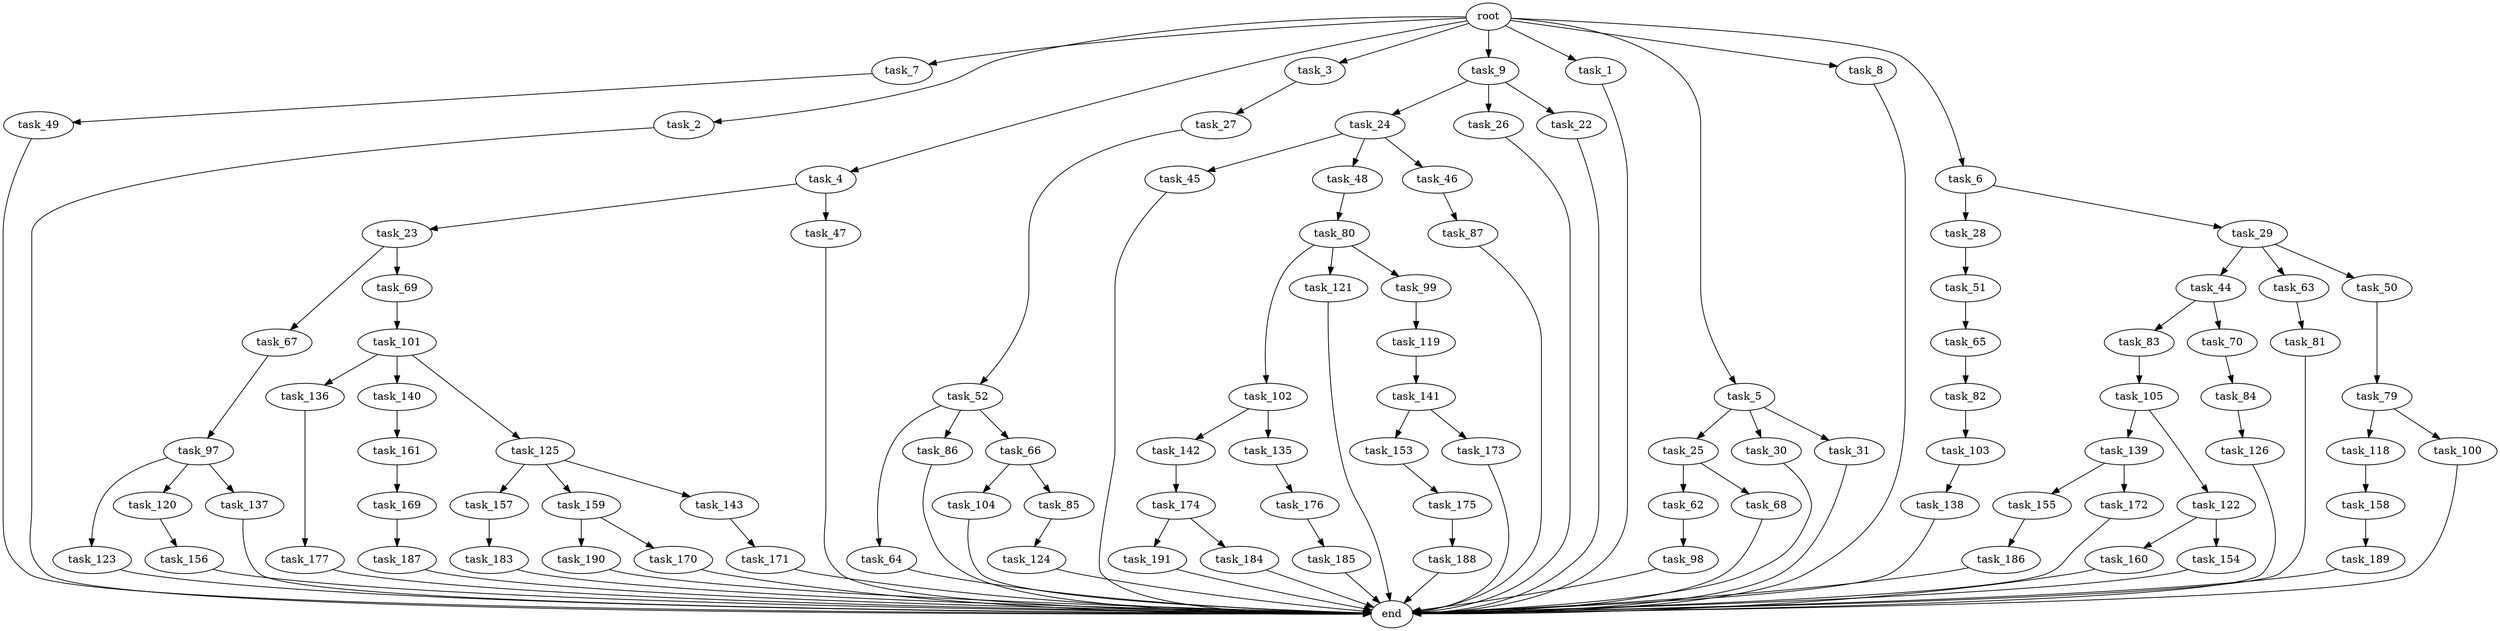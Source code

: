 digraph G {
  task_118 [size="274877906.944000"];
  task_102 [size="154618822.656000"];
  task_65 [size="1099511627.776000"];
  task_176 [size="274877906.944000"];
  task_67 [size="429496729.600000"];
  task_142 [size="274877906.944000"];
  task_156 [size="68719476.736000"];
  task_190 [size="1099511627.776000"];
  task_158 [size="841813590.016000"];
  task_105 [size="429496729.600000"];
  task_119 [size="618475290.624000"];
  task_45 [size="841813590.016000"];
  task_25 [size="274877906.944000"];
  task_44 [size="154618822.656000"];
  task_177 [size="154618822.656000"];
  task_135 [size="274877906.944000"];
  task_170 [size="1099511627.776000"];
  task_82 [size="1391569403.904000"];
  task_139 [size="618475290.624000"];
  task_28 [size="618475290.624000"];
  task_7 [size="2.048000"];
  task_62 [size="68719476.736000"];
  task_49 [size="68719476.736000"];
  task_136 [size="841813590.016000"];
  task_157 [size="841813590.016000"];
  task_103 [size="68719476.736000"];
  task_159 [size="841813590.016000"];
  task_155 [size="154618822.656000"];
  task_121 [size="154618822.656000"];
  task_140 [size="841813590.016000"];
  task_153 [size="618475290.624000"];
  task_122 [size="618475290.624000"];
  task_126 [size="154618822.656000"];
  task_52 [size="68719476.736000"];
  task_2 [size="2.048000"];
  task_191 [size="1391569403.904000"];
  task_186 [size="618475290.624000"];
  task_30 [size="274877906.944000"];
  task_31 [size="274877906.944000"];
  task_169 [size="429496729.600000"];
  task_160 [size="274877906.944000"];
  task_104 [size="274877906.944000"];
  task_4 [size="2.048000"];
  task_48 [size="841813590.016000"];
  task_64 [size="618475290.624000"];
  task_85 [size="274877906.944000"];
  task_80 [size="274877906.944000"];
  task_23 [size="68719476.736000"];
  task_100 [size="274877906.944000"];
  task_138 [size="429496729.600000"];
  task_173 [size="618475290.624000"];
  task_154 [size="274877906.944000"];
  task_172 [size="154618822.656000"];
  task_24 [size="429496729.600000"];
  task_3 [size="2.048000"];
  task_9 [size="2.048000"];
  task_143 [size="841813590.016000"];
  task_174 [size="618475290.624000"];
  task_171 [size="154618822.656000"];
  task_86 [size="618475290.624000"];
  task_189 [size="1717986918.400000"];
  task_101 [size="1099511627.776000"];
  task_1 [size="2.048000"];
  task_26 [size="429496729.600000"];
  task_99 [size="154618822.656000"];
  task_69 [size="429496729.600000"];
  task_46 [size="841813590.016000"];
  task_5 [size="2.048000"];
  end [size="0.000000"];
  task_8 [size="2.048000"];
  task_87 [size="841813590.016000"];
  task_141 [size="1717986918.400000"];
  task_83 [size="429496729.600000"];
  task_63 [size="154618822.656000"];
  task_183 [size="1391569403.904000"];
  task_50 [size="154618822.656000"];
  task_84 [size="68719476.736000"];
  task_47 [size="68719476.736000"];
  task_29 [size="618475290.624000"];
  task_79 [size="841813590.016000"];
  task_97 [size="274877906.944000"];
  root [size="0.000000"];
  task_187 [size="154618822.656000"];
  task_27 [size="1391569403.904000"];
  task_123 [size="274877906.944000"];
  task_184 [size="1391569403.904000"];
  task_120 [size="274877906.944000"];
  task_6 [size="2.048000"];
  task_70 [size="429496729.600000"];
  task_185 [size="1717986918.400000"];
  task_175 [size="274877906.944000"];
  task_188 [size="1099511627.776000"];
  task_81 [size="618475290.624000"];
  task_161 [size="429496729.600000"];
  task_98 [size="154618822.656000"];
  task_51 [size="1391569403.904000"];
  task_125 [size="841813590.016000"];
  task_124 [size="68719476.736000"];
  task_137 [size="274877906.944000"];
  task_68 [size="68719476.736000"];
  task_66 [size="618475290.624000"];
  task_22 [size="429496729.600000"];

  task_118 -> task_158 [size="411041792.000000"];
  task_102 -> task_142 [size="134217728.000000"];
  task_102 -> task_135 [size="134217728.000000"];
  task_65 -> task_82 [size="679477248.000000"];
  task_176 -> task_185 [size="838860800.000000"];
  task_67 -> task_97 [size="134217728.000000"];
  task_142 -> task_174 [size="301989888.000000"];
  task_156 -> end [size="1.000000"];
  task_190 -> end [size="1.000000"];
  task_158 -> task_189 [size="838860800.000000"];
  task_105 -> task_139 [size="301989888.000000"];
  task_105 -> task_122 [size="301989888.000000"];
  task_119 -> task_141 [size="838860800.000000"];
  task_45 -> end [size="1.000000"];
  task_25 -> task_68 [size="33554432.000000"];
  task_25 -> task_62 [size="33554432.000000"];
  task_44 -> task_70 [size="209715200.000000"];
  task_44 -> task_83 [size="209715200.000000"];
  task_177 -> end [size="1.000000"];
  task_135 -> task_176 [size="134217728.000000"];
  task_170 -> end [size="1.000000"];
  task_82 -> task_103 [size="33554432.000000"];
  task_139 -> task_155 [size="75497472.000000"];
  task_139 -> task_172 [size="75497472.000000"];
  task_28 -> task_51 [size="679477248.000000"];
  task_7 -> task_49 [size="33554432.000000"];
  task_62 -> task_98 [size="75497472.000000"];
  task_49 -> end [size="1.000000"];
  task_136 -> task_177 [size="75497472.000000"];
  task_157 -> task_183 [size="679477248.000000"];
  task_103 -> task_138 [size="209715200.000000"];
  task_159 -> task_170 [size="536870912.000000"];
  task_159 -> task_190 [size="536870912.000000"];
  task_155 -> task_186 [size="301989888.000000"];
  task_121 -> end [size="1.000000"];
  task_140 -> task_161 [size="209715200.000000"];
  task_153 -> task_175 [size="134217728.000000"];
  task_122 -> task_160 [size="134217728.000000"];
  task_122 -> task_154 [size="134217728.000000"];
  task_126 -> end [size="1.000000"];
  task_52 -> task_86 [size="301989888.000000"];
  task_52 -> task_66 [size="301989888.000000"];
  task_52 -> task_64 [size="301989888.000000"];
  task_2 -> end [size="1.000000"];
  task_191 -> end [size="1.000000"];
  task_186 -> end [size="1.000000"];
  task_30 -> end [size="1.000000"];
  task_31 -> end [size="1.000000"];
  task_169 -> task_187 [size="75497472.000000"];
  task_160 -> end [size="1.000000"];
  task_104 -> end [size="1.000000"];
  task_4 -> task_23 [size="33554432.000000"];
  task_4 -> task_47 [size="33554432.000000"];
  task_48 -> task_80 [size="134217728.000000"];
  task_64 -> end [size="1.000000"];
  task_85 -> task_124 [size="33554432.000000"];
  task_80 -> task_102 [size="75497472.000000"];
  task_80 -> task_99 [size="75497472.000000"];
  task_80 -> task_121 [size="75497472.000000"];
  task_23 -> task_69 [size="209715200.000000"];
  task_23 -> task_67 [size="209715200.000000"];
  task_100 -> end [size="1.000000"];
  task_138 -> end [size="1.000000"];
  task_173 -> end [size="1.000000"];
  task_154 -> end [size="1.000000"];
  task_172 -> end [size="1.000000"];
  task_24 -> task_48 [size="411041792.000000"];
  task_24 -> task_45 [size="411041792.000000"];
  task_24 -> task_46 [size="411041792.000000"];
  task_3 -> task_27 [size="679477248.000000"];
  task_9 -> task_26 [size="209715200.000000"];
  task_9 -> task_24 [size="209715200.000000"];
  task_9 -> task_22 [size="209715200.000000"];
  task_143 -> task_171 [size="75497472.000000"];
  task_174 -> task_191 [size="679477248.000000"];
  task_174 -> task_184 [size="679477248.000000"];
  task_171 -> end [size="1.000000"];
  task_86 -> end [size="1.000000"];
  task_189 -> end [size="1.000000"];
  task_101 -> task_136 [size="411041792.000000"];
  task_101 -> task_140 [size="411041792.000000"];
  task_101 -> task_125 [size="411041792.000000"];
  task_1 -> end [size="1.000000"];
  task_26 -> end [size="1.000000"];
  task_99 -> task_119 [size="301989888.000000"];
  task_69 -> task_101 [size="536870912.000000"];
  task_46 -> task_87 [size="411041792.000000"];
  task_5 -> task_25 [size="134217728.000000"];
  task_5 -> task_30 [size="134217728.000000"];
  task_5 -> task_31 [size="134217728.000000"];
  task_8 -> end [size="1.000000"];
  task_87 -> end [size="1.000000"];
  task_141 -> task_173 [size="301989888.000000"];
  task_141 -> task_153 [size="301989888.000000"];
  task_83 -> task_105 [size="209715200.000000"];
  task_63 -> task_81 [size="301989888.000000"];
  task_183 -> end [size="1.000000"];
  task_50 -> task_79 [size="411041792.000000"];
  task_84 -> task_126 [size="75497472.000000"];
  task_47 -> end [size="1.000000"];
  task_29 -> task_50 [size="75497472.000000"];
  task_29 -> task_44 [size="75497472.000000"];
  task_29 -> task_63 [size="75497472.000000"];
  task_79 -> task_118 [size="134217728.000000"];
  task_79 -> task_100 [size="134217728.000000"];
  task_97 -> task_120 [size="134217728.000000"];
  task_97 -> task_137 [size="134217728.000000"];
  task_97 -> task_123 [size="134217728.000000"];
  root -> task_2 [size="1.000000"];
  root -> task_6 [size="1.000000"];
  root -> task_4 [size="1.000000"];
  root -> task_5 [size="1.000000"];
  root -> task_3 [size="1.000000"];
  root -> task_9 [size="1.000000"];
  root -> task_8 [size="1.000000"];
  root -> task_7 [size="1.000000"];
  root -> task_1 [size="1.000000"];
  task_187 -> end [size="1.000000"];
  task_27 -> task_52 [size="33554432.000000"];
  task_123 -> end [size="1.000000"];
  task_184 -> end [size="1.000000"];
  task_120 -> task_156 [size="33554432.000000"];
  task_6 -> task_29 [size="301989888.000000"];
  task_6 -> task_28 [size="301989888.000000"];
  task_70 -> task_84 [size="33554432.000000"];
  task_185 -> end [size="1.000000"];
  task_175 -> task_188 [size="536870912.000000"];
  task_188 -> end [size="1.000000"];
  task_81 -> end [size="1.000000"];
  task_161 -> task_169 [size="209715200.000000"];
  task_98 -> end [size="1.000000"];
  task_51 -> task_65 [size="536870912.000000"];
  task_125 -> task_143 [size="411041792.000000"];
  task_125 -> task_157 [size="411041792.000000"];
  task_125 -> task_159 [size="411041792.000000"];
  task_124 -> end [size="1.000000"];
  task_137 -> end [size="1.000000"];
  task_68 -> end [size="1.000000"];
  task_66 -> task_104 [size="134217728.000000"];
  task_66 -> task_85 [size="134217728.000000"];
  task_22 -> end [size="1.000000"];
}
